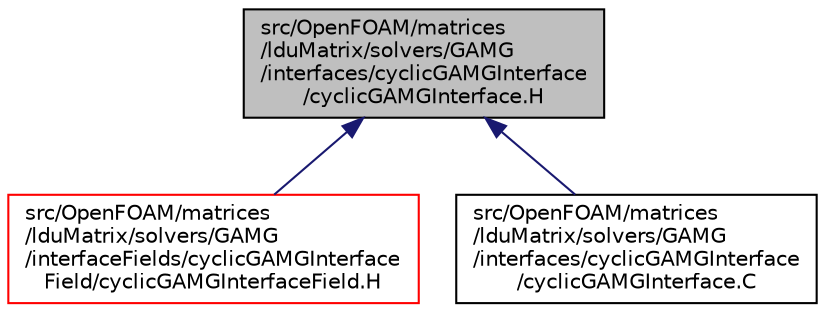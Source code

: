 digraph "src/OpenFOAM/matrices/lduMatrix/solvers/GAMG/interfaces/cyclicGAMGInterface/cyclicGAMGInterface.H"
{
  bgcolor="transparent";
  edge [fontname="Helvetica",fontsize="10",labelfontname="Helvetica",labelfontsize="10"];
  node [fontname="Helvetica",fontsize="10",shape=record];
  Node1 [label="src/OpenFOAM/matrices\l/lduMatrix/solvers/GAMG\l/interfaces/cyclicGAMGInterface\l/cyclicGAMGInterface.H",height=0.2,width=0.4,color="black", fillcolor="grey75", style="filled" fontcolor="black"];
  Node1 -> Node2 [dir="back",color="midnightblue",fontsize="10",style="solid",fontname="Helvetica"];
  Node2 [label="src/OpenFOAM/matrices\l/lduMatrix/solvers/GAMG\l/interfaceFields/cyclicGAMGInterface\lField/cyclicGAMGInterfaceField.H",height=0.2,width=0.4,color="red",URL="$cyclicGAMGInterfaceField_8H.html"];
  Node1 -> Node3 [dir="back",color="midnightblue",fontsize="10",style="solid",fontname="Helvetica"];
  Node3 [label="src/OpenFOAM/matrices\l/lduMatrix/solvers/GAMG\l/interfaces/cyclicGAMGInterface\l/cyclicGAMGInterface.C",height=0.2,width=0.4,color="black",URL="$cyclicGAMGInterface_8C.html"];
}
